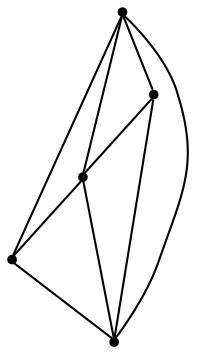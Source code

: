 graph {
  node [shape=point,comment="{\"directed\":false,\"doi\":\"10.1007/978-3-319-73915-1_15\",\"figure\":\"1 (1)\"}"]

  v0 [pos="766.373158184576,325.4437715129395"]
  v1 [pos="709.2952724268813,325.4437715129395"]
  v2 [pos="709.2952724268813,393.93404065723956"]
  v3 [pos="709.2952724268813,462.4211860588042"]
  v4 [pos="652.220550192967,325.4437715129395"]

  v0 -- v3 [id="-1",pos="766.373158184576,325.4437715129395 800.6191933460191,325.4437715129395 800.6191933460191,325.4437715129395 800.6191933460191,325.4437715129395 800.6191933460191,462.42642409051575 800.6191933460191,462.42642409051575 800.6191933460191,462.42642409051575 709.2952724268813,462.4211860588042 709.2952724268813,462.4211860588042 709.2952724268813,462.4211860588042"]
  v3 -- v4 [id="-2",pos="709.2952724268813,462.4211860588042 617.9776149668868,462.42642409051575 617.9776149668868,462.42642409051575 617.9776149668868,462.42642409051575 617.9776149668868,325.4437715129395 617.9776149668868,325.4437715129395 617.9776149668868,325.4437715129395 652.220550192967,325.4437715129395 652.220550192967,325.4437715129395 652.220550192967,325.4437715129395"]
  v4 -- v1 [id="-3",pos="652.220550192967,325.4437715129395 709.2952724268813,325.4437715129395 709.2952724268813,325.4437715129395 709.2952724268813,325.4437715129395"]
  v4 -- v2 [id="-4",pos="652.220550192967,325.4437715129395 652.220550192967,393.9329994096611 652.220550192967,393.9329994096611 652.220550192967,393.9329994096611 709.2952724268813,393.93404065723956 709.2952724268813,393.93404065723956 709.2952724268813,393.93404065723956"]
  v4 -- v0 [id="-5",pos="652.220550192967,325.4437715129395 652.220550192967,279.7828873204141 652.220550192967,279.7828873204141 652.220550192967,279.7828873204141 766.3720612843707,279.7828873204141 766.3720612843707,279.7828873204141 766.3720612843707,279.7828873204141 766.373158184576,325.4437715129395 766.373158184576,325.4437715129395 766.373158184576,325.4437715129395"]
  v2 -- v0 [id="-6",pos="709.2952724268813,393.93404065723956 766.3720612843707,393.9329994096611 766.3720612843707,393.9329994096611 766.3720612843707,393.9329994096611 766.373158184576,325.4437715129395 766.373158184576,325.4437715129395 766.373158184576,325.4437715129395"]
  v1 -- v0 [id="-7",pos="709.2952724268813,325.4437715129395 766.373158184576,325.4437715129395 766.373158184576,325.4437715129395 766.373158184576,325.4437715129395"]
  v1 -- v2 [id="-9",pos="709.2952724268813,325.4437715129395 709.2952724268813,393.93404065723956 709.2952724268813,393.93404065723956 709.2952724268813,393.93404065723956"]
  v2 -- v3 [id="-10",pos="709.2952724268813,393.93404065723956 709.2952724268813,462.4211860588042 709.2952724268813,462.4211860588042 709.2952724268813,462.4211860588042"]
}